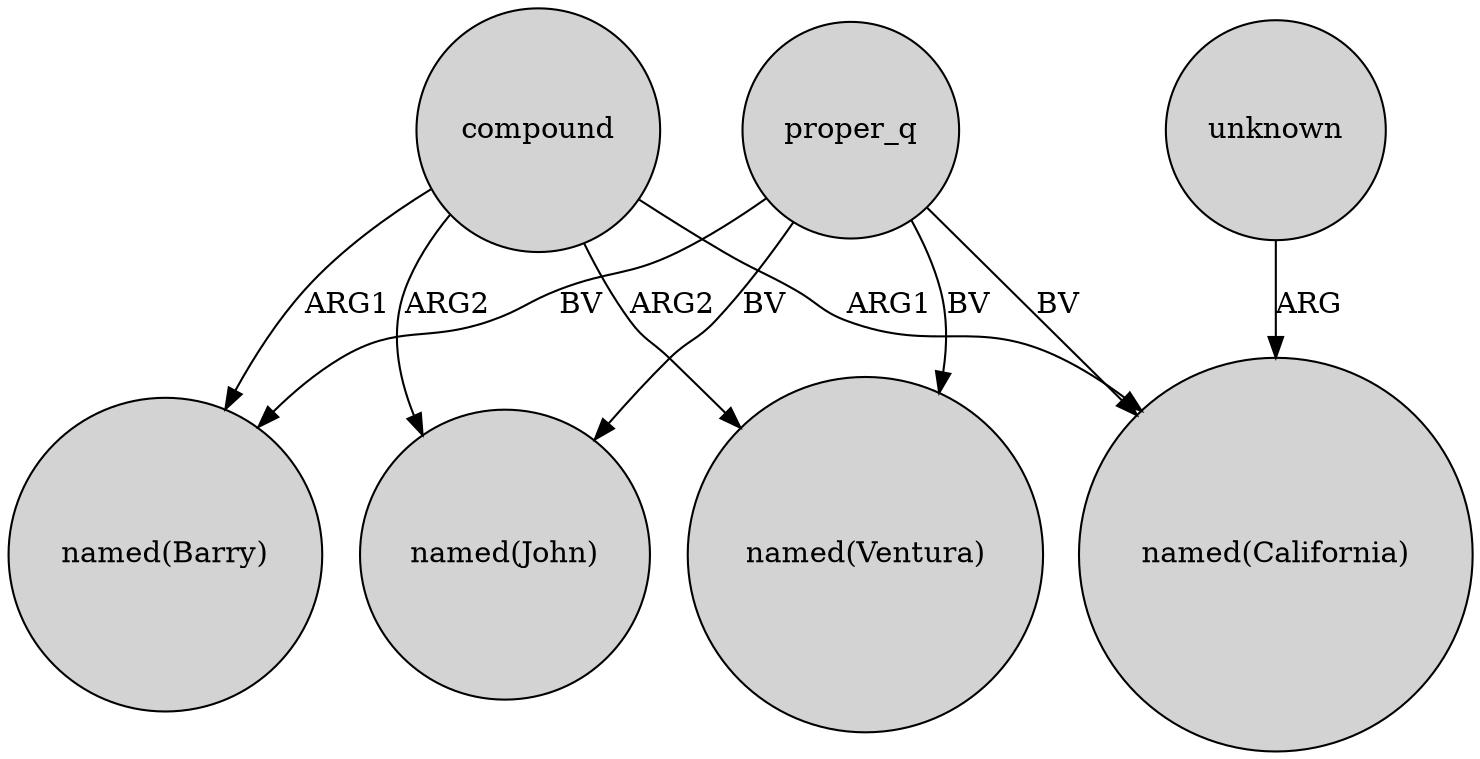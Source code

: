 digraph {
	node [shape=circle style=filled]
	compound -> "named(John)" [label=ARG2]
	proper_q -> "named(California)" [label=BV]
	compound -> "named(California)" [label=ARG1]
	proper_q -> "named(Barry)" [label=BV]
	proper_q -> "named(John)" [label=BV]
	proper_q -> "named(Ventura)" [label=BV]
	compound -> "named(Barry)" [label=ARG1]
	compound -> "named(Ventura)" [label=ARG2]
	unknown -> "named(California)" [label=ARG]
}
